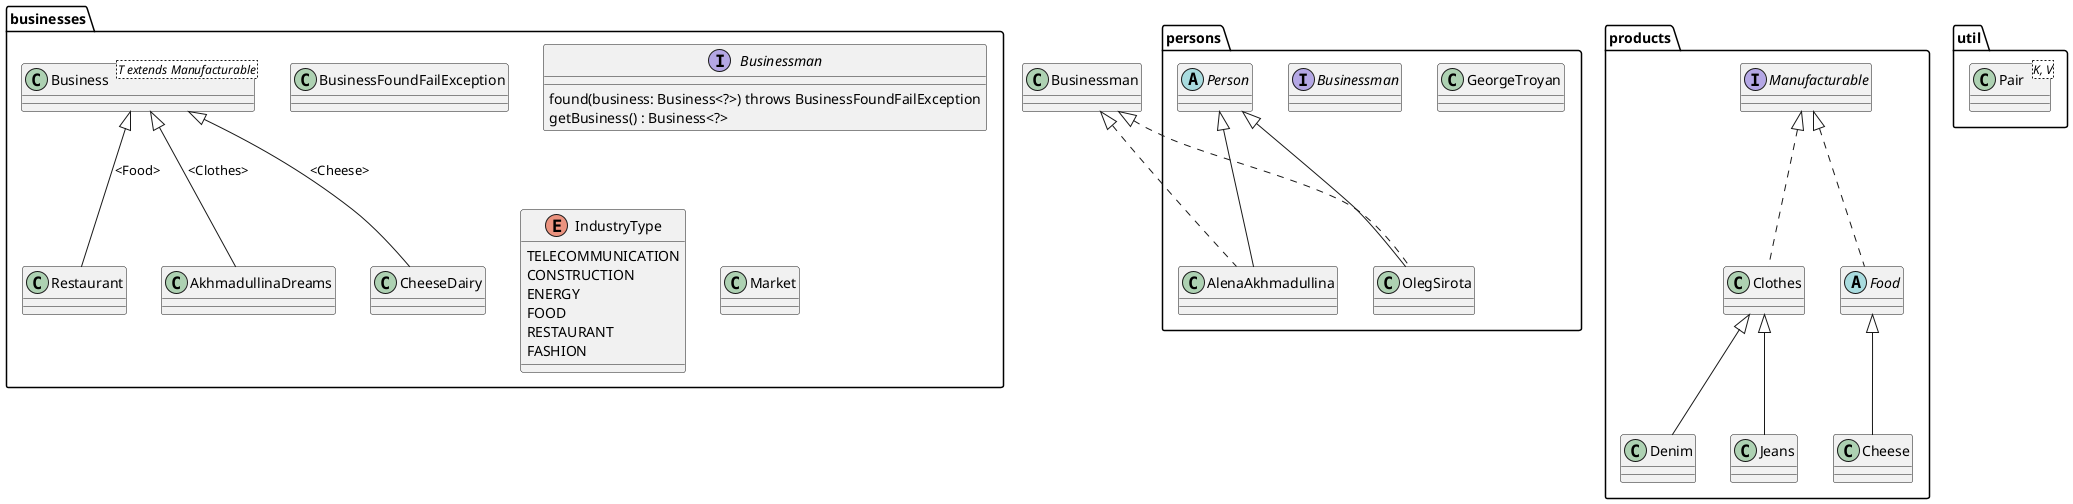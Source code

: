 @startuml diagram

package businesses {
  class AkhmadullinaDreams
  class Business<T extends Manufacturable>
  class BusinessFoundFailException
  interface Businessman {
    found(business: Business<?>) throws BusinessFoundFailException
    getBusiness() : Business<?>
  }
  class CheeseDairy
  enum IndustryType{
    TELECOMMUNICATION
    CONSTRUCTION
    ENERGY
    FOOD
    RESTAURANT
    FASHION
  }
  class Market
  class Restaurant
}

package persons {
  class AlenaAkhmadullina
  class GeorgeTroyan
  class OlegSirota
  interface Businessman
  abstract class Person
}

package products {
    class Cheese
    class Clothes
    class Denim
    abstract class Food
    class Jeans
    interface Manufacturable
}

package util {
    class Pair <K, V>
}

Business <|-- AkhmadullinaDreams : <Clothes>
Business <|-- CheeseDairy : <Cheese>
Business <|-- Restaurant : <Food>

Person <|-- AlenaAkhmadullina
Businessman <|.. AlenaAkhmadullina

Person <|-- OlegSirota
Businessman <|.. OlegSirota

Food <|-- Cheese
Manufacturable <|.. Clothes
Clothes <|-- Denim
Manufacturable <|.. Food
Clothes <|-- Jeans


@enduml